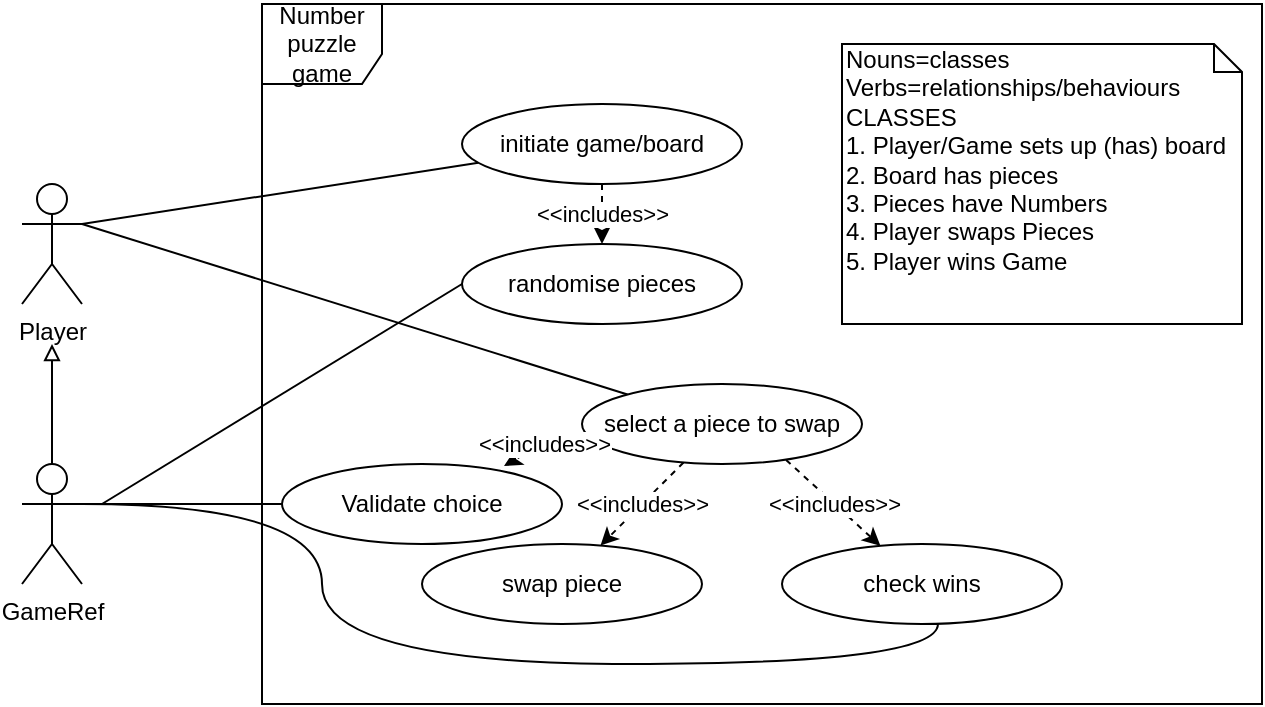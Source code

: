<mxfile version="13.3.5" type="device"><diagram id="IdNBwmiJnigs1RtNa83q" name="Page-1"><mxGraphModel dx="430" dy="453" grid="1" gridSize="10" guides="1" tooltips="1" connect="1" arrows="1" fold="1" page="1" pageScale="1" pageWidth="827" pageHeight="1169" math="0" shadow="0"><root><mxCell id="0"/><mxCell id="1" parent="0"/><mxCell id="96fTeaMQMIRgcg0pagzj-1" value="Number puzzle game" style="shape=umlFrame;whiteSpace=wrap;html=1;width=60;height=40;" parent="1" vertex="1"><mxGeometry x="160" y="80" width="500" height="350" as="geometry"/></mxCell><mxCell id="96fTeaMQMIRgcg0pagzj-2" value="initiate game/board" style="ellipse;whiteSpace=wrap;html=1;" parent="1" vertex="1"><mxGeometry x="260" y="130" width="140" height="40" as="geometry"/></mxCell><mxCell id="96fTeaMQMIRgcg0pagzj-4" style="rounded=0;orthogonalLoop=1;jettySize=auto;html=1;exitX=1;exitY=0.333;exitDx=0;exitDy=0;exitPerimeter=0;endArrow=none;endFill=0;" parent="1" source="96fTeaMQMIRgcg0pagzj-3" target="96fTeaMQMIRgcg0pagzj-2" edge="1"><mxGeometry relative="1" as="geometry"/></mxCell><mxCell id="96fTeaMQMIRgcg0pagzj-13" style="edgeStyle=none;rounded=0;orthogonalLoop=1;jettySize=auto;html=1;exitX=1;exitY=0.333;exitDx=0;exitDy=0;exitPerimeter=0;endArrow=none;endFill=0;" parent="1" source="96fTeaMQMIRgcg0pagzj-3" target="96fTeaMQMIRgcg0pagzj-8" edge="1"><mxGeometry relative="1" as="geometry"/></mxCell><mxCell id="96fTeaMQMIRgcg0pagzj-3" value="Player" style="shape=umlActor;verticalLabelPosition=bottom;verticalAlign=top;html=1;" parent="1" vertex="1"><mxGeometry x="40" y="170" width="30" height="60" as="geometry"/></mxCell><mxCell id="96fTeaMQMIRgcg0pagzj-7" value="&amp;lt;&amp;lt;includes&amp;gt;&amp;gt;" style="edgeStyle=none;rounded=0;orthogonalLoop=1;jettySize=auto;html=1;endArrow=classic;endFill=1;dashed=1;entryX=0.5;entryY=0;entryDx=0;entryDy=0;" parent="1" source="96fTeaMQMIRgcg0pagzj-2" target="96fTeaMQMIRgcg0pagzj-6" edge="1"><mxGeometry relative="1" as="geometry"/></mxCell><mxCell id="X8iBVG8RjYTyhz7NYK7e-8" style="edgeStyle=none;rounded=0;orthogonalLoop=1;jettySize=auto;html=1;exitX=0;exitY=0.5;exitDx=0;exitDy=0;endArrow=none;endFill=0;" edge="1" parent="1" source="96fTeaMQMIRgcg0pagzj-6"><mxGeometry relative="1" as="geometry"><mxPoint x="80" y="330" as="targetPoint"/></mxGeometry></mxCell><mxCell id="96fTeaMQMIRgcg0pagzj-6" value="randomise pieces" style="ellipse;whiteSpace=wrap;html=1;" parent="1" vertex="1"><mxGeometry x="260" y="200" width="140" height="40" as="geometry"/></mxCell><mxCell id="96fTeaMQMIRgcg0pagzj-10" value="&amp;lt;&amp;lt;includes&amp;gt;&amp;gt;" style="edgeStyle=none;rounded=0;orthogonalLoop=1;jettySize=auto;html=1;dashed=1;endArrow=classic;endFill=1;" parent="1" source="96fTeaMQMIRgcg0pagzj-8" target="96fTeaMQMIRgcg0pagzj-9" edge="1"><mxGeometry relative="1" as="geometry"/></mxCell><mxCell id="96fTeaMQMIRgcg0pagzj-8" value="select a piece to swap" style="ellipse;whiteSpace=wrap;html=1;" parent="1" vertex="1"><mxGeometry x="320" y="270" width="140" height="40" as="geometry"/></mxCell><mxCell id="96fTeaMQMIRgcg0pagzj-9" value="swap piece" style="ellipse;whiteSpace=wrap;html=1;" parent="1" vertex="1"><mxGeometry x="240" y="350" width="140" height="40" as="geometry"/></mxCell><mxCell id="96fTeaMQMIRgcg0pagzj-11" value="check wins" style="ellipse;whiteSpace=wrap;html=1;" parent="1" vertex="1"><mxGeometry x="420" y="350" width="140" height="40" as="geometry"/></mxCell><mxCell id="96fTeaMQMIRgcg0pagzj-12" value="&amp;lt;&amp;lt;includes&amp;gt;&amp;gt;" style="edgeStyle=none;rounded=0;orthogonalLoop=1;jettySize=auto;html=1;dashed=1;endArrow=classic;endFill=1;exitX=0.729;exitY=0.95;exitDx=0;exitDy=0;exitPerimeter=0;" parent="1" source="96fTeaMQMIRgcg0pagzj-8" target="96fTeaMQMIRgcg0pagzj-11" edge="1"><mxGeometry relative="1" as="geometry"><mxPoint x="380.77" y="319.23" as="sourcePoint"/><mxPoint x="339.23" y="360.77" as="targetPoint"/></mxGeometry></mxCell><mxCell id="96fTeaMQMIRgcg0pagzj-14" value="Nouns=classes&lt;br&gt;Verbs=relationships/behaviours&lt;br&gt;CLASSES&lt;br&gt;1. Player/Game sets up (has) board&lt;br&gt;2. Board has pieces&lt;br&gt;3. Pieces have Numbers&lt;br&gt;4. Player swaps Pieces&lt;br&gt;5. Player wins Game" style="shape=note;whiteSpace=wrap;html=1;size=14;verticalAlign=top;align=left;spacingTop=-6;" parent="1" vertex="1"><mxGeometry x="450" y="100" width="200" height="140" as="geometry"/></mxCell><mxCell id="X8iBVG8RjYTyhz7NYK7e-2" style="edgeStyle=orthogonalEdgeStyle;rounded=0;orthogonalLoop=1;jettySize=auto;html=1;exitX=0.5;exitY=0;exitDx=0;exitDy=0;exitPerimeter=0;endArrow=block;endFill=0;" edge="1" parent="1" source="X8iBVG8RjYTyhz7NYK7e-1"><mxGeometry relative="1" as="geometry"><mxPoint x="55" y="250" as="targetPoint"/></mxGeometry></mxCell><mxCell id="X8iBVG8RjYTyhz7NYK7e-4" style="edgeStyle=orthogonalEdgeStyle;curved=1;rounded=0;orthogonalLoop=1;jettySize=auto;html=1;exitX=1;exitY=0.333;exitDx=0;exitDy=0;exitPerimeter=0;entryX=0.557;entryY=1;entryDx=0;entryDy=0;entryPerimeter=0;endArrow=none;endFill=0;" edge="1" parent="1" source="X8iBVG8RjYTyhz7NYK7e-1" target="96fTeaMQMIRgcg0pagzj-11"><mxGeometry relative="1" as="geometry"><Array as="points"><mxPoint x="190" y="330"/><mxPoint x="190" y="410"/><mxPoint x="498" y="410"/></Array></mxGeometry></mxCell><mxCell id="X8iBVG8RjYTyhz7NYK7e-6" style="edgeStyle=none;rounded=0;orthogonalLoop=1;jettySize=auto;html=1;exitX=1;exitY=0.333;exitDx=0;exitDy=0;exitPerimeter=0;entryX=0;entryY=0.5;entryDx=0;entryDy=0;endArrow=none;endFill=0;" edge="1" parent="1" source="X8iBVG8RjYTyhz7NYK7e-1" target="X8iBVG8RjYTyhz7NYK7e-5"><mxGeometry relative="1" as="geometry"/></mxCell><mxCell id="X8iBVG8RjYTyhz7NYK7e-1" value="GameRef" style="shape=umlActor;verticalLabelPosition=bottom;verticalAlign=top;html=1;" vertex="1" parent="1"><mxGeometry x="40" y="310" width="30" height="60" as="geometry"/></mxCell><mxCell id="X8iBVG8RjYTyhz7NYK7e-5" value="Validate choice" style="ellipse;whiteSpace=wrap;html=1;" vertex="1" parent="1"><mxGeometry x="170" y="310" width="140" height="40" as="geometry"/></mxCell><mxCell id="X8iBVG8RjYTyhz7NYK7e-7" value="&amp;lt;&amp;lt;includes&amp;gt;&amp;gt;" style="edgeStyle=none;rounded=0;orthogonalLoop=1;jettySize=auto;html=1;dashed=1;endArrow=classic;endFill=1;entryX=0.793;entryY=0.025;entryDx=0;entryDy=0;entryPerimeter=0;" edge="1" parent="1" source="96fTeaMQMIRgcg0pagzj-8" target="X8iBVG8RjYTyhz7NYK7e-5"><mxGeometry relative="1" as="geometry"><mxPoint x="370.77" y="309.23" as="sourcePoint"/><mxPoint x="329.23" y="350.77" as="targetPoint"/><Array as="points"><mxPoint x="300" y="300"/></Array></mxGeometry></mxCell></root></mxGraphModel></diagram></mxfile>